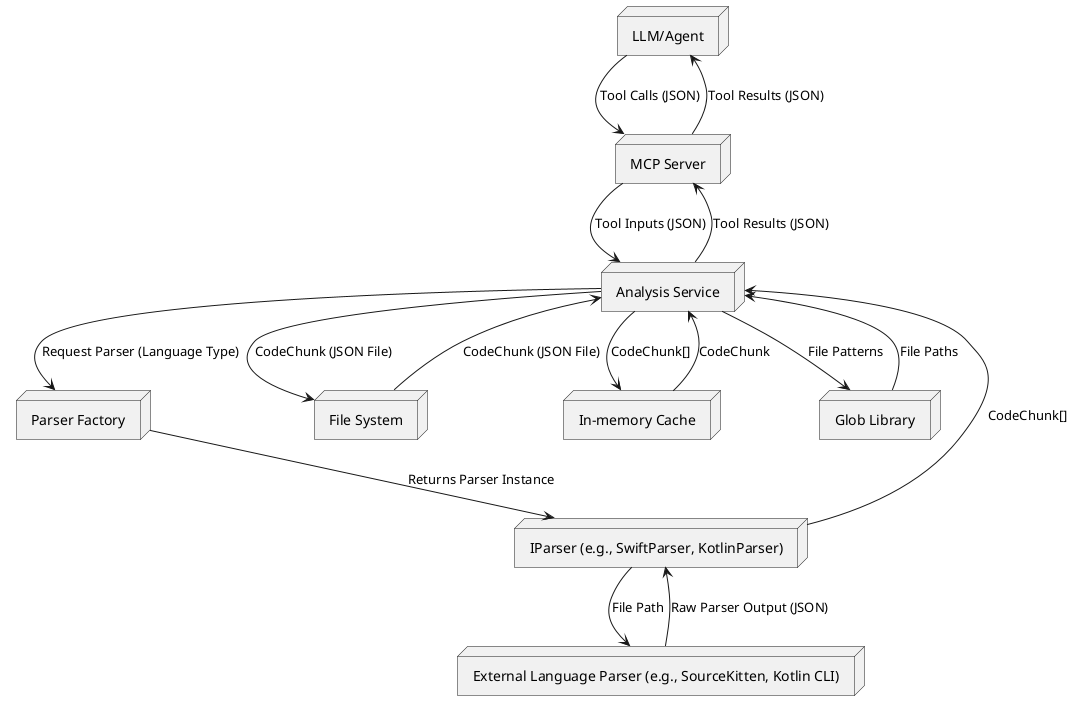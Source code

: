 @startuml

node "LLM/Agent" as LLM
node "MCP Server" as Server
node "Analysis Service" as AS
node "Parser Factory" as PF
node "IParser (e.g., SwiftParser, KotlinParser)" as Parser
node "External Language Parser (e.g., SourceKitten, Kotlin CLI)" as ELP
node "File System" as FS
node "In-memory Cache" as Cache
node "Glob Library" as GL

LLM --> Server : Tool Calls (JSON)
Server --> AS : Tool Inputs (JSON)

AS --> GL : File Patterns
GL --> AS : File Paths

AS --> PF : Request Parser (Language Type)
PF --> Parser : Returns Parser Instance
Parser --> ELP : File Path
ELP --> Parser : Raw Parser Output (JSON)
Parser --> AS : CodeChunk[]

AS --> Cache : CodeChunk[]
AS --> FS : CodeChunk (JSON File)

FS --> AS : CodeChunk (JSON File)
Cache --> AS : CodeChunk

AS --> Server : Tool Results (JSON)
Server --> LLM : Tool Results (JSON)

@enduml
